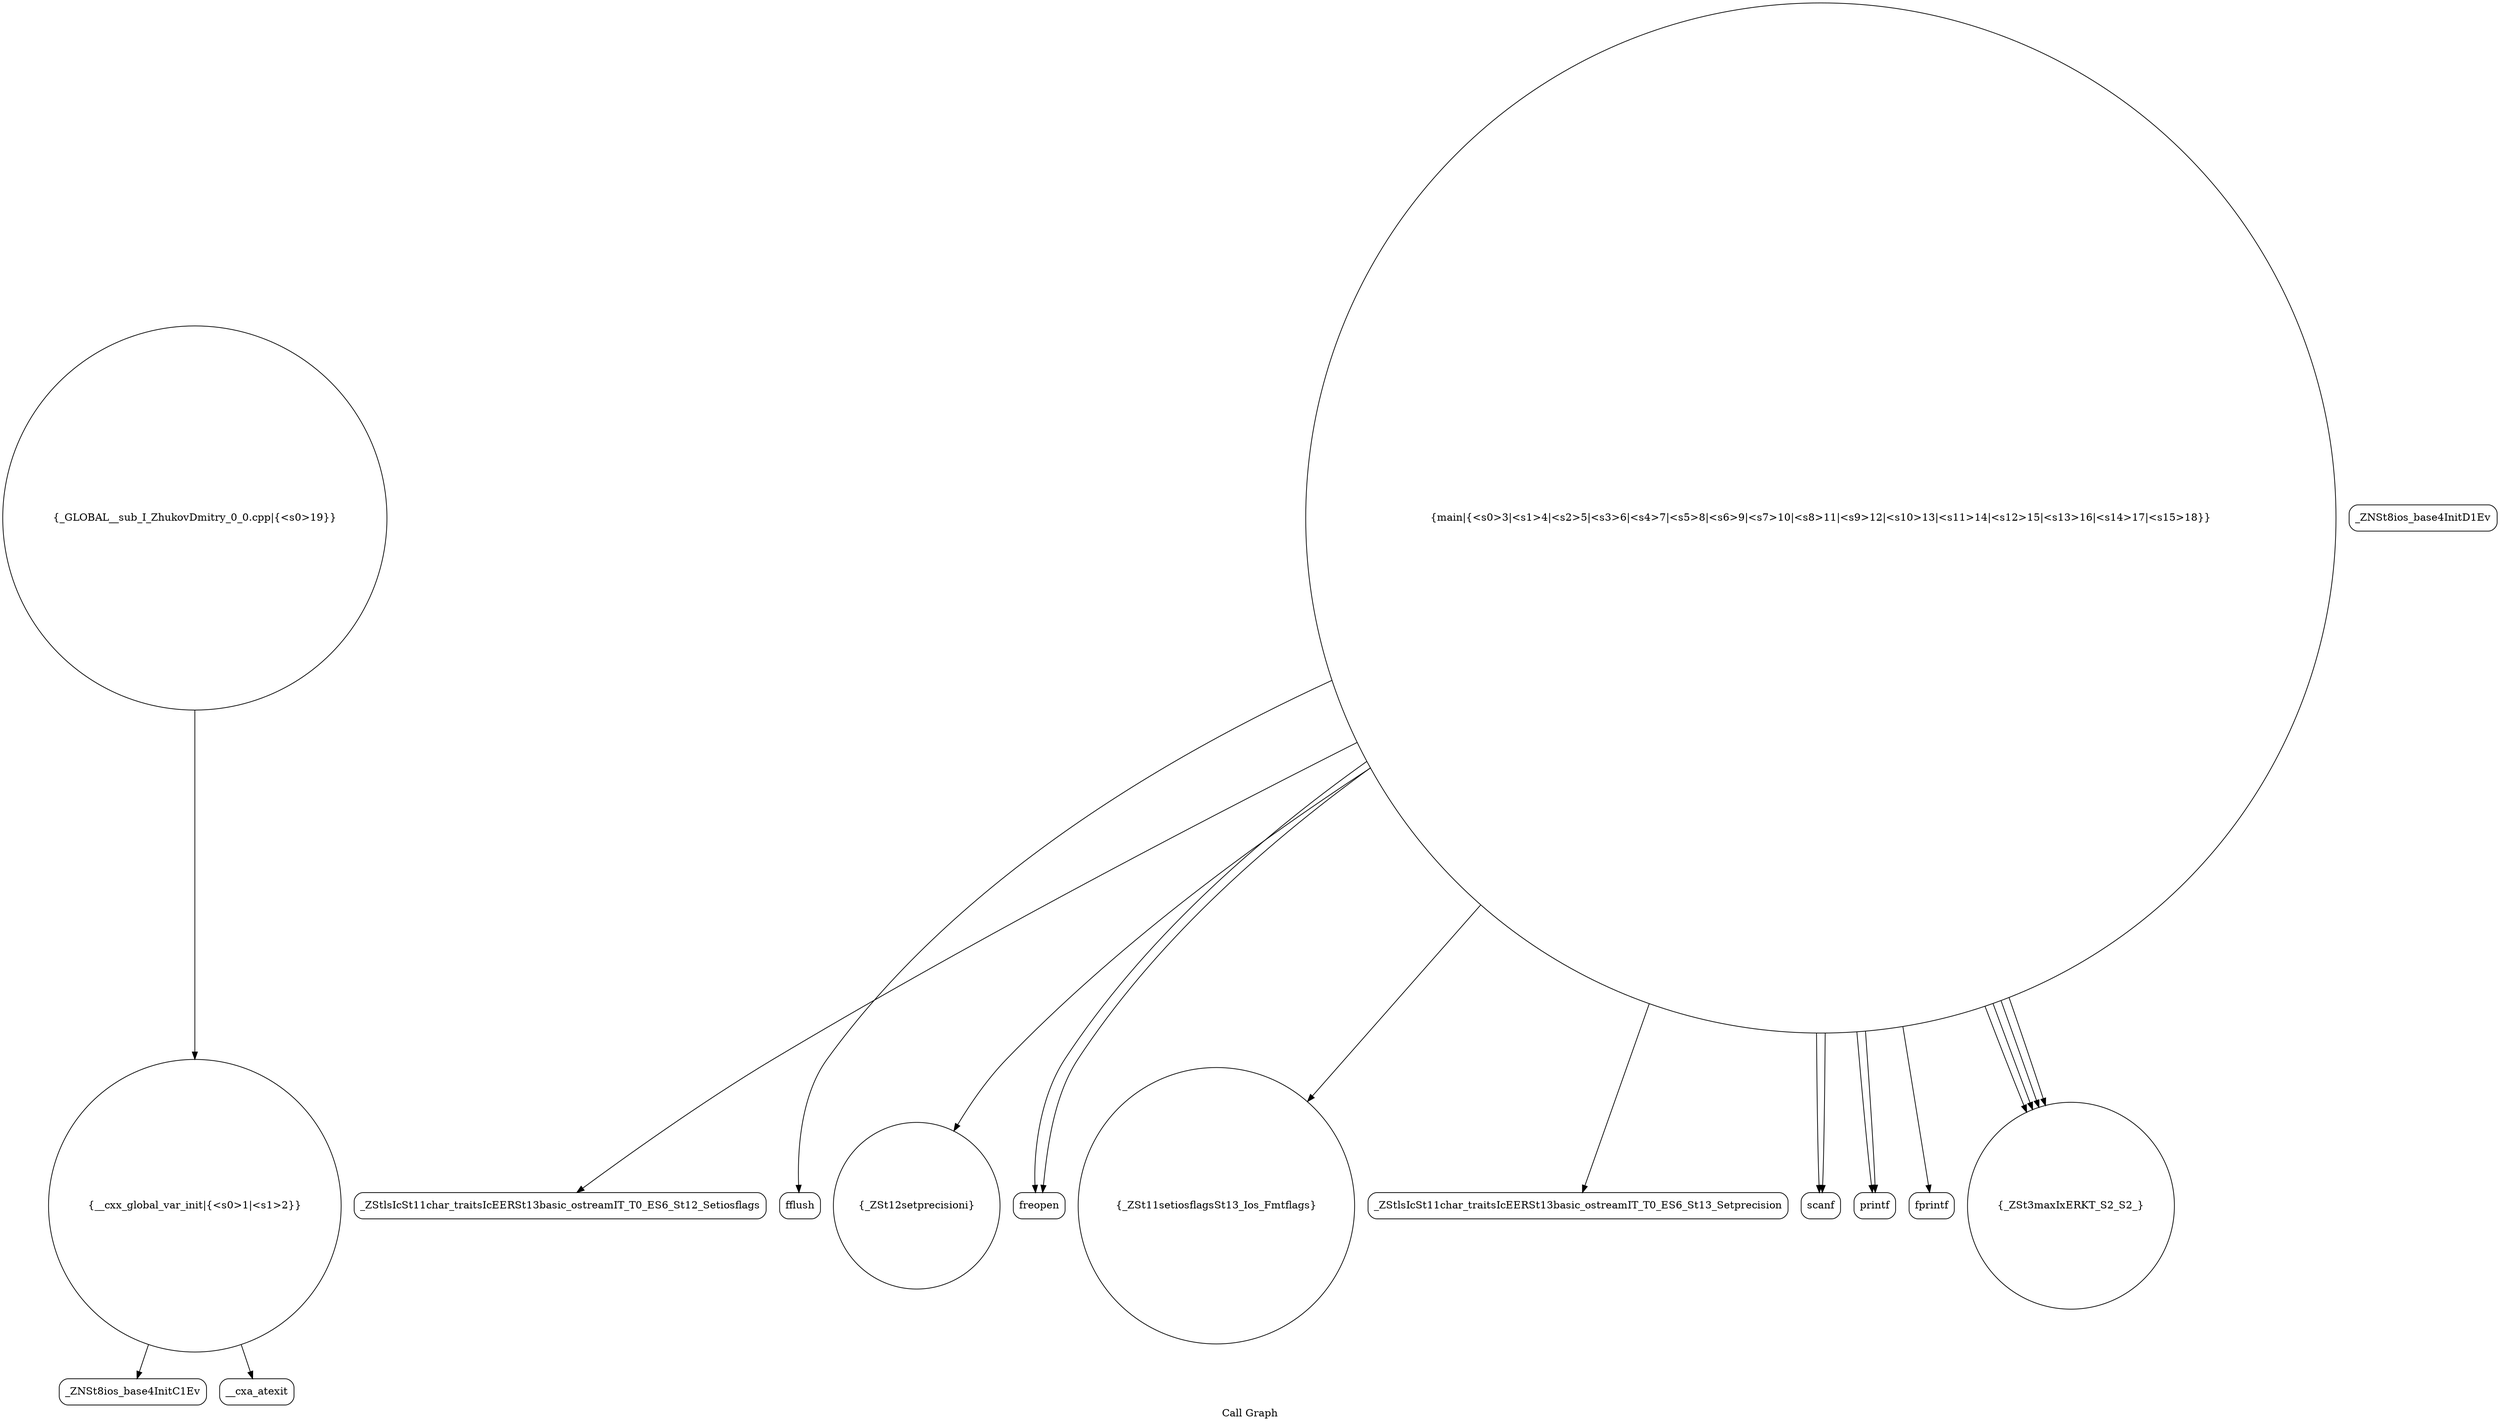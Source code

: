 digraph "Call Graph" {
	label="Call Graph";

	Node0x5601bb9550b0 [shape=record,shape=circle,label="{__cxx_global_var_init|{<s0>1|<s1>2}}"];
	Node0x5601bb9550b0:s0 -> Node0x5601bb9b2090[color=black];
	Node0x5601bb9550b0:s1 -> Node0x5601bb9b2190[color=black];
	Node0x5601bb9b2390 [shape=record,shape=Mrecord,label="{_ZStlsIcSt11char_traitsIcEERSt13basic_ostreamIT_T0_ES6_St12_Setiosflags}"];
	Node0x5601bb9b2710 [shape=record,shape=Mrecord,label="{fflush}"];
	Node0x5601bb9b2110 [shape=record,shape=Mrecord,label="{_ZNSt8ios_base4InitD1Ev}"];
	Node0x5601bb9b2490 [shape=record,shape=circle,label="{_ZSt12setprecisioni}"];
	Node0x5601bb9b2210 [shape=record,shape=circle,label="{main|{<s0>3|<s1>4|<s2>5|<s3>6|<s4>7|<s5>8|<s6>9|<s7>10|<s8>11|<s9>12|<s10>13|<s11>14|<s12>15|<s13>16|<s14>17|<s15>18}}"];
	Node0x5601bb9b2210:s0 -> Node0x5601bb9b2290[color=black];
	Node0x5601bb9b2210:s1 -> Node0x5601bb9b2290[color=black];
	Node0x5601bb9b2210:s2 -> Node0x5601bb9b2410[color=black];
	Node0x5601bb9b2210:s3 -> Node0x5601bb9b2390[color=black];
	Node0x5601bb9b2210:s4 -> Node0x5601bb9b2490[color=black];
	Node0x5601bb9b2210:s5 -> Node0x5601bb9b2310[color=black];
	Node0x5601bb9b2210:s6 -> Node0x5601bb9b2510[color=black];
	Node0x5601bb9b2210:s7 -> Node0x5601bb9b2590[color=black];
	Node0x5601bb9b2210:s8 -> Node0x5601bb9b2610[color=black];
	Node0x5601bb9b2210:s9 -> Node0x5601bb9b2510[color=black];
	Node0x5601bb9b2210:s10 -> Node0x5601bb9b2690[color=black];
	Node0x5601bb9b2210:s11 -> Node0x5601bb9b2690[color=black];
	Node0x5601bb9b2210:s12 -> Node0x5601bb9b2690[color=black];
	Node0x5601bb9b2210:s13 -> Node0x5601bb9b2690[color=black];
	Node0x5601bb9b2210:s14 -> Node0x5601bb9b2590[color=black];
	Node0x5601bb9b2210:s15 -> Node0x5601bb9b2710[color=black];
	Node0x5601bb9b2590 [shape=record,shape=Mrecord,label="{printf}"];
	Node0x5601bb9b2310 [shape=record,shape=Mrecord,label="{_ZStlsIcSt11char_traitsIcEERSt13basic_ostreamIT_T0_ES6_St13_Setprecision}"];
	Node0x5601bb9b2690 [shape=record,shape=circle,label="{_ZSt3maxIxERKT_S2_S2_}"];
	Node0x5601bb9b2090 [shape=record,shape=Mrecord,label="{_ZNSt8ios_base4InitC1Ev}"];
	Node0x5601bb9b2410 [shape=record,shape=circle,label="{_ZSt11setiosflagsSt13_Ios_Fmtflags}"];
	Node0x5601bb9b2790 [shape=record,shape=circle,label="{_GLOBAL__sub_I_ZhukovDmitry_0_0.cpp|{<s0>19}}"];
	Node0x5601bb9b2790:s0 -> Node0x5601bb9550b0[color=black];
	Node0x5601bb9b2190 [shape=record,shape=Mrecord,label="{__cxa_atexit}"];
	Node0x5601bb9b2510 [shape=record,shape=Mrecord,label="{scanf}"];
	Node0x5601bb9b2290 [shape=record,shape=Mrecord,label="{freopen}"];
	Node0x5601bb9b2610 [shape=record,shape=Mrecord,label="{fprintf}"];
}
